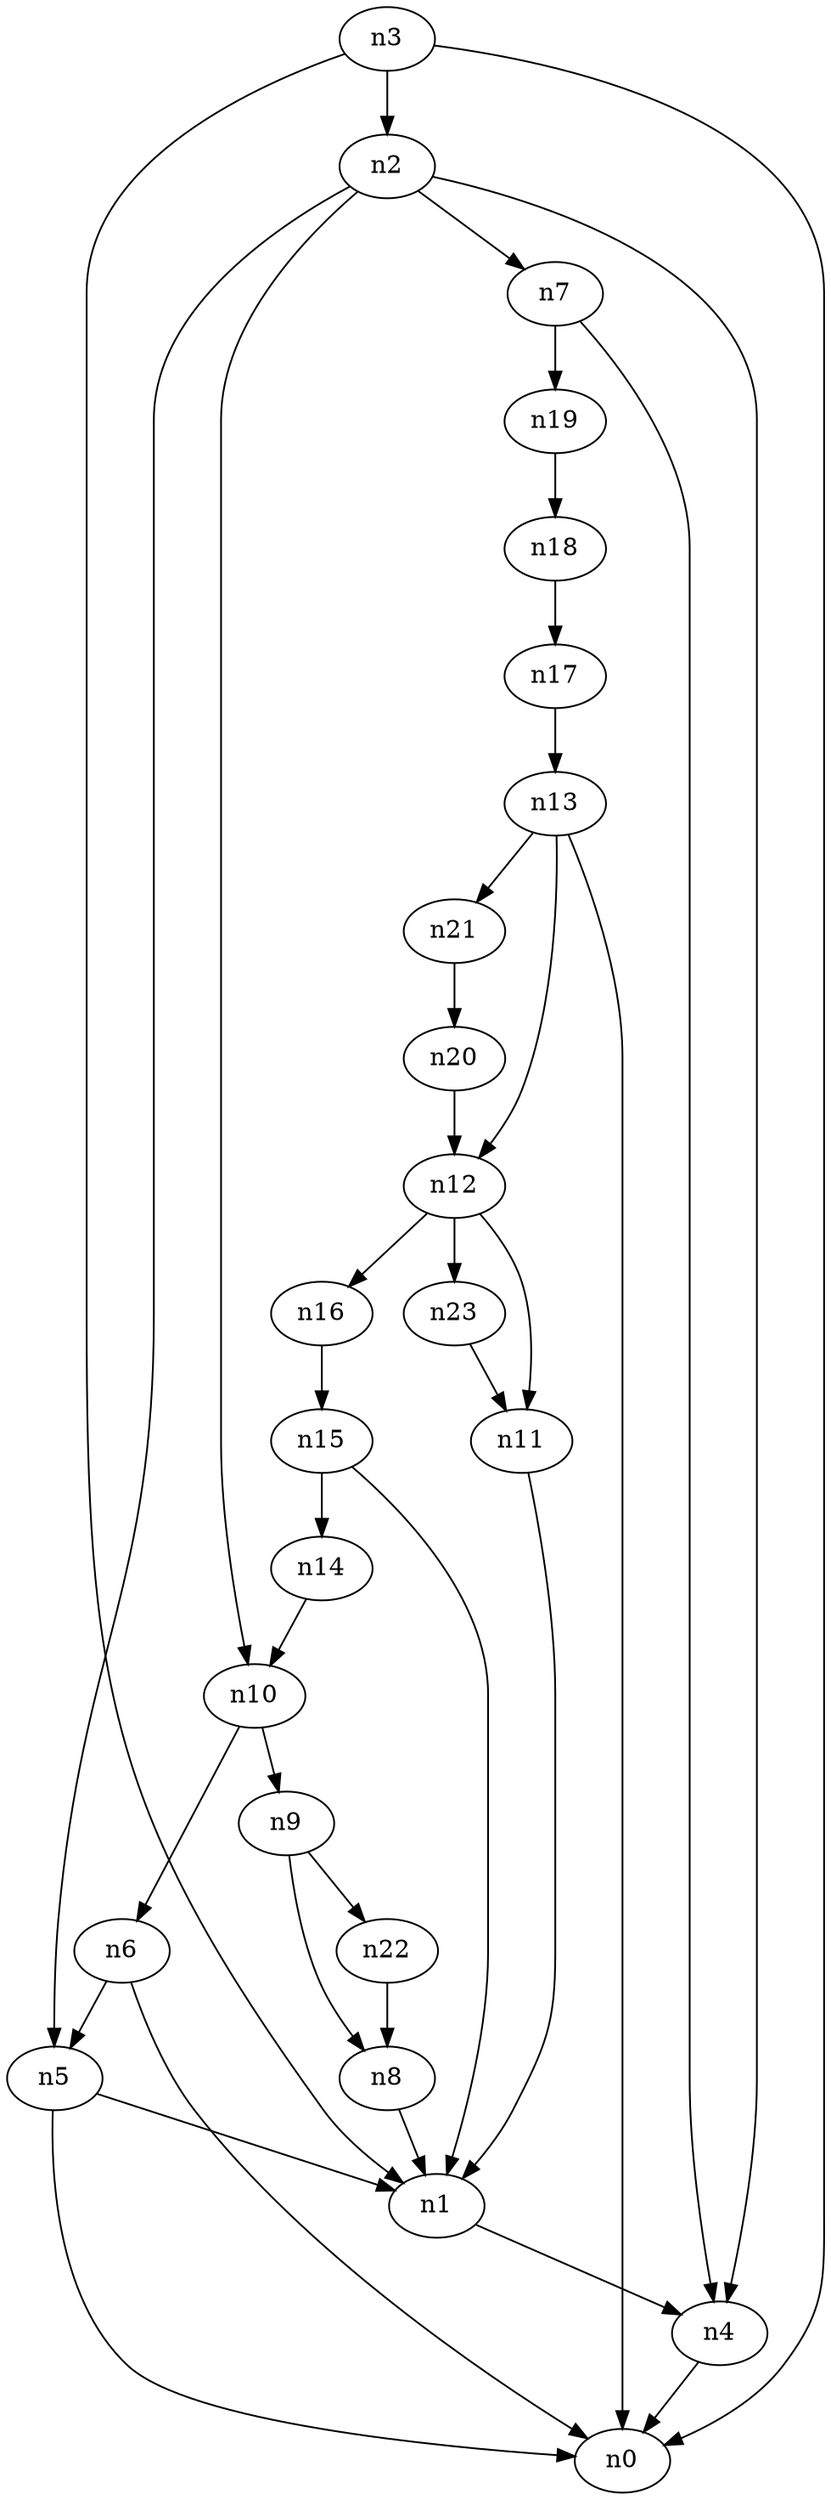 digraph G {
	n1 -> n4	 [_graphml_id=e4];
	n2 -> n4	 [_graphml_id=e7];
	n2 -> n5	 [_graphml_id=e8];
	n2 -> n7	 [_graphml_id=e12];
	n2 -> n10	 [_graphml_id=e35];
	n3 -> n0	 [_graphml_id=e0];
	n3 -> n1	 [_graphml_id=e3];
	n3 -> n2	 [_graphml_id=e6];
	n4 -> n0	 [_graphml_id=e1];
	n5 -> n0	 [_graphml_id=e2];
	n5 -> n1	 [_graphml_id=e5];
	n6 -> n0	 [_graphml_id=e10];
	n6 -> n5	 [_graphml_id=e9];
	n7 -> n4	 [_graphml_id=e11];
	n7 -> n19	 [_graphml_id=e29];
	n8 -> n1	 [_graphml_id=e13];
	n9 -> n8	 [_graphml_id=e14];
	n9 -> n22	 [_graphml_id=e33];
	n10 -> n6	 [_graphml_id=e16];
	n10 -> n9	 [_graphml_id=e15];
	n11 -> n1	 [_graphml_id=e17];
	n12 -> n11	 [_graphml_id=e18];
	n12 -> n16	 [_graphml_id=e25];
	n12 -> n23	 [_graphml_id=e37];
	n13 -> n0	 [_graphml_id=e20];
	n13 -> n12	 [_graphml_id=e19];
	n13 -> n21	 [_graphml_id=e32];
	n14 -> n10	 [_graphml_id=e21];
	n15 -> n1	 [_graphml_id=e23];
	n15 -> n14	 [_graphml_id=e22];
	n16 -> n15	 [_graphml_id=e24];
	n17 -> n13	 [_graphml_id=e26];
	n18 -> n17	 [_graphml_id=e27];
	n19 -> n18	 [_graphml_id=e28];
	n20 -> n12	 [_graphml_id=e30];
	n21 -> n20	 [_graphml_id=e31];
	n22 -> n8	 [_graphml_id=e34];
	n23 -> n11	 [_graphml_id=e36];
}

